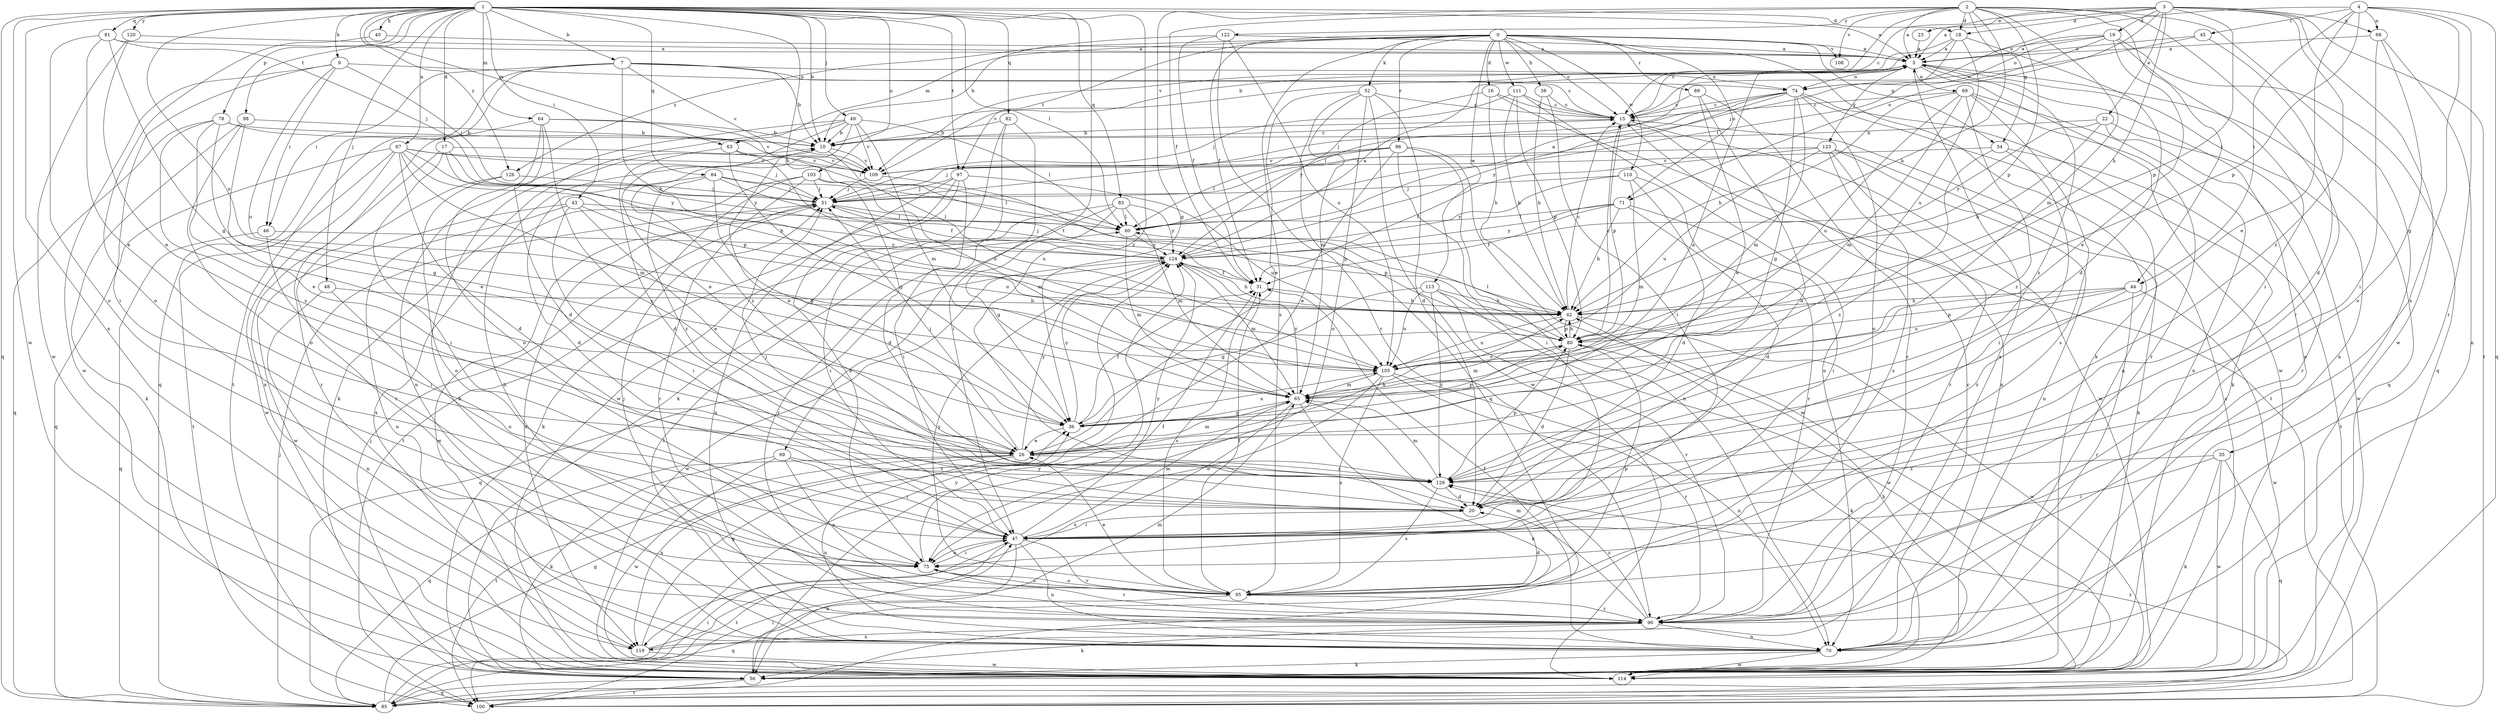 strict digraph  {
0;
1;
2;
3;
4;
5;
7;
9;
10;
15;
16;
17;
18;
19;
20;
22;
23;
26;
31;
34;
35;
36;
38;
40;
42;
43;
44;
45;
46;
47;
48;
49;
51;
52;
56;
60;
63;
64;
65;
67;
68;
69;
70;
71;
74;
75;
78;
80;
81;
82;
83;
84;
85;
86;
89;
90;
95;
97;
98;
99;
100;
103;
105;
108;
109;
110;
111;
113;
114;
119;
120;
122;
123;
124;
126;
129;
0 -> 5  [label=a];
0 -> 15  [label=c];
0 -> 16  [label=d];
0 -> 31  [label=f];
0 -> 34  [label=g];
0 -> 38  [label=h];
0 -> 52  [label=k];
0 -> 56  [label=k];
0 -> 63  [label=m];
0 -> 71  [label=o];
0 -> 86  [label=r];
0 -> 89  [label=r];
0 -> 95  [label=s];
0 -> 97  [label=t];
0 -> 108  [label=v];
0 -> 110  [label=w];
0 -> 111  [label=w];
0 -> 113  [label=w];
0 -> 126  [label=z];
1 -> 5  [label=a];
1 -> 7  [label=b];
1 -> 9  [label=b];
1 -> 10  [label=b];
1 -> 17  [label=d];
1 -> 18  [label=d];
1 -> 40  [label=h];
1 -> 42  [label=h];
1 -> 43  [label=i];
1 -> 48  [label=j];
1 -> 49  [label=j];
1 -> 60  [label=l];
1 -> 63  [label=m];
1 -> 64  [label=m];
1 -> 67  [label=n];
1 -> 78  [label=p];
1 -> 81  [label=q];
1 -> 82  [label=q];
1 -> 83  [label=q];
1 -> 84  [label=q];
1 -> 85  [label=q];
1 -> 97  [label=t];
1 -> 98  [label=t];
1 -> 99  [label=t];
1 -> 103  [label=u];
1 -> 105  [label=u];
1 -> 114  [label=w];
1 -> 119  [label=x];
1 -> 120  [label=y];
1 -> 126  [label=z];
1 -> 129  [label=z];
2 -> 5  [label=a];
2 -> 18  [label=d];
2 -> 31  [label=f];
2 -> 34  [label=g];
2 -> 35  [label=g];
2 -> 36  [label=g];
2 -> 42  [label=h];
2 -> 44  [label=i];
2 -> 65  [label=m];
2 -> 80  [label=p];
2 -> 90  [label=r];
2 -> 108  [label=v];
2 -> 109  [label=v];
2 -> 122  [label=y];
3 -> 5  [label=a];
3 -> 15  [label=c];
3 -> 18  [label=d];
3 -> 19  [label=d];
3 -> 22  [label=e];
3 -> 23  [label=e];
3 -> 42  [label=h];
3 -> 68  [label=n];
3 -> 71  [label=o];
3 -> 80  [label=p];
3 -> 100  [label=t];
3 -> 114  [label=w];
3 -> 129  [label=z];
4 -> 26  [label=e];
4 -> 44  [label=i];
4 -> 45  [label=i];
4 -> 68  [label=n];
4 -> 74  [label=o];
4 -> 80  [label=p];
4 -> 85  [label=q];
4 -> 90  [label=r];
4 -> 95  [label=s];
5 -> 69  [label=n];
5 -> 70  [label=n];
5 -> 74  [label=o];
5 -> 85  [label=q];
5 -> 109  [label=v];
5 -> 114  [label=w];
5 -> 123  [label=y];
5 -> 129  [label=z];
7 -> 10  [label=b];
7 -> 15  [label=c];
7 -> 42  [label=h];
7 -> 46  [label=i];
7 -> 74  [label=o];
7 -> 85  [label=q];
7 -> 100  [label=t];
7 -> 109  [label=v];
9 -> 46  [label=i];
9 -> 47  [label=i];
9 -> 51  [label=j];
9 -> 74  [label=o];
9 -> 105  [label=u];
9 -> 114  [label=w];
10 -> 15  [label=c];
10 -> 26  [label=e];
10 -> 105  [label=u];
10 -> 109  [label=v];
15 -> 10  [label=b];
15 -> 70  [label=n];
15 -> 80  [label=p];
15 -> 114  [label=w];
16 -> 15  [label=c];
16 -> 42  [label=h];
16 -> 100  [label=t];
16 -> 124  [label=y];
17 -> 42  [label=h];
17 -> 47  [label=i];
17 -> 90  [label=r];
17 -> 109  [label=v];
17 -> 124  [label=y];
18 -> 5  [label=a];
18 -> 10  [label=b];
18 -> 20  [label=d];
18 -> 60  [label=l];
18 -> 105  [label=u];
19 -> 5  [label=a];
19 -> 15  [label=c];
19 -> 26  [label=e];
19 -> 47  [label=i];
19 -> 51  [label=j];
19 -> 74  [label=o];
19 -> 85  [label=q];
20 -> 47  [label=i];
20 -> 51  [label=j];
22 -> 10  [label=b];
22 -> 42  [label=h];
22 -> 90  [label=r];
22 -> 114  [label=w];
22 -> 124  [label=y];
23 -> 5  [label=a];
26 -> 42  [label=h];
26 -> 51  [label=j];
26 -> 65  [label=m];
26 -> 70  [label=n];
26 -> 85  [label=q];
26 -> 100  [label=t];
26 -> 119  [label=x];
26 -> 124  [label=y];
26 -> 129  [label=z];
31 -> 42  [label=h];
31 -> 95  [label=s];
34 -> 47  [label=i];
34 -> 100  [label=t];
34 -> 109  [label=v];
34 -> 129  [label=z];
35 -> 47  [label=i];
35 -> 56  [label=k];
35 -> 85  [label=q];
35 -> 114  [label=w];
35 -> 129  [label=z];
36 -> 5  [label=a];
36 -> 26  [label=e];
36 -> 31  [label=f];
36 -> 80  [label=p];
36 -> 105  [label=u];
36 -> 124  [label=y];
38 -> 15  [label=c];
38 -> 42  [label=h];
38 -> 47  [label=i];
40 -> 5  [label=a];
40 -> 75  [label=o];
42 -> 15  [label=c];
42 -> 80  [label=p];
42 -> 105  [label=u];
42 -> 114  [label=w];
43 -> 26  [label=e];
43 -> 47  [label=i];
43 -> 60  [label=l];
43 -> 70  [label=n];
43 -> 105  [label=u];
43 -> 114  [label=w];
44 -> 42  [label=h];
44 -> 80  [label=p];
44 -> 90  [label=r];
44 -> 105  [label=u];
44 -> 114  [label=w];
44 -> 129  [label=z];
45 -> 5  [label=a];
45 -> 15  [label=c];
45 -> 20  [label=d];
46 -> 47  [label=i];
46 -> 85  [label=q];
46 -> 124  [label=y];
47 -> 56  [label=k];
47 -> 65  [label=m];
47 -> 70  [label=n];
47 -> 75  [label=o];
47 -> 90  [label=r];
47 -> 100  [label=t];
47 -> 124  [label=y];
48 -> 42  [label=h];
48 -> 70  [label=n];
48 -> 75  [label=o];
49 -> 10  [label=b];
49 -> 26  [label=e];
49 -> 56  [label=k];
49 -> 60  [label=l];
49 -> 65  [label=m];
49 -> 70  [label=n];
49 -> 109  [label=v];
49 -> 129  [label=z];
51 -> 60  [label=l];
51 -> 80  [label=p];
51 -> 114  [label=w];
51 -> 119  [label=x];
52 -> 15  [label=c];
52 -> 20  [label=d];
52 -> 26  [label=e];
52 -> 65  [label=m];
52 -> 75  [label=o];
52 -> 85  [label=q];
52 -> 114  [label=w];
56 -> 42  [label=h];
56 -> 51  [label=j];
56 -> 85  [label=q];
56 -> 100  [label=t];
56 -> 124  [label=y];
60 -> 5  [label=a];
60 -> 65  [label=m];
60 -> 124  [label=y];
63 -> 20  [label=d];
63 -> 36  [label=g];
63 -> 105  [label=u];
63 -> 109  [label=v];
64 -> 10  [label=b];
64 -> 20  [label=d];
64 -> 60  [label=l];
64 -> 75  [label=o];
64 -> 119  [label=x];
64 -> 129  [label=z];
65 -> 36  [label=g];
65 -> 56  [label=k];
65 -> 119  [label=x];
65 -> 124  [label=y];
67 -> 20  [label=d];
67 -> 51  [label=j];
67 -> 65  [label=m];
67 -> 80  [label=p];
67 -> 85  [label=q];
67 -> 100  [label=t];
67 -> 109  [label=v];
67 -> 114  [label=w];
67 -> 124  [label=y];
68 -> 5  [label=a];
68 -> 47  [label=i];
68 -> 70  [label=n];
68 -> 75  [label=o];
69 -> 15  [label=c];
69 -> 42  [label=h];
69 -> 65  [label=m];
69 -> 70  [label=n];
69 -> 90  [label=r];
69 -> 95  [label=s];
69 -> 105  [label=u];
69 -> 129  [label=z];
70 -> 5  [label=a];
70 -> 10  [label=b];
70 -> 15  [label=c];
70 -> 31  [label=f];
70 -> 56  [label=k];
70 -> 60  [label=l];
70 -> 114  [label=w];
71 -> 20  [label=d];
71 -> 31  [label=f];
71 -> 42  [label=h];
71 -> 47  [label=i];
71 -> 60  [label=l];
71 -> 124  [label=y];
74 -> 15  [label=c];
74 -> 36  [label=g];
74 -> 51  [label=j];
74 -> 56  [label=k];
74 -> 60  [label=l];
74 -> 65  [label=m];
74 -> 70  [label=n];
74 -> 75  [label=o];
74 -> 124  [label=y];
75 -> 31  [label=f];
75 -> 47  [label=i];
75 -> 90  [label=r];
75 -> 95  [label=s];
78 -> 10  [label=b];
78 -> 26  [label=e];
78 -> 36  [label=g];
78 -> 85  [label=q];
78 -> 109  [label=v];
78 -> 129  [label=z];
80 -> 15  [label=c];
80 -> 20  [label=d];
80 -> 42  [label=h];
80 -> 56  [label=k];
80 -> 60  [label=l];
80 -> 65  [label=m];
80 -> 105  [label=u];
81 -> 5  [label=a];
81 -> 26  [label=e];
81 -> 36  [label=g];
81 -> 51  [label=j];
81 -> 75  [label=o];
82 -> 10  [label=b];
82 -> 47  [label=i];
82 -> 56  [label=k];
82 -> 114  [label=w];
83 -> 36  [label=g];
83 -> 47  [label=i];
83 -> 60  [label=l];
83 -> 65  [label=m];
83 -> 90  [label=r];
83 -> 124  [label=y];
84 -> 20  [label=d];
84 -> 31  [label=f];
84 -> 36  [label=g];
84 -> 51  [label=j];
84 -> 60  [label=l];
84 -> 129  [label=z];
85 -> 36  [label=g];
85 -> 47  [label=i];
85 -> 51  [label=j];
85 -> 124  [label=y];
86 -> 26  [label=e];
86 -> 47  [label=i];
86 -> 51  [label=j];
86 -> 60  [label=l];
86 -> 70  [label=n];
86 -> 109  [label=v];
86 -> 114  [label=w];
89 -> 15  [label=c];
89 -> 20  [label=d];
89 -> 26  [label=e];
89 -> 90  [label=r];
90 -> 10  [label=b];
90 -> 56  [label=k];
90 -> 65  [label=m];
90 -> 70  [label=n];
90 -> 119  [label=x];
90 -> 129  [label=z];
95 -> 20  [label=d];
95 -> 26  [label=e];
95 -> 31  [label=f];
95 -> 51  [label=j];
95 -> 75  [label=o];
95 -> 80  [label=p];
95 -> 85  [label=q];
95 -> 90  [label=r];
95 -> 124  [label=y];
97 -> 47  [label=i];
97 -> 51  [label=j];
97 -> 56  [label=k];
97 -> 70  [label=n];
97 -> 75  [label=o];
97 -> 105  [label=u];
98 -> 10  [label=b];
98 -> 26  [label=e];
98 -> 56  [label=k];
98 -> 75  [label=o];
99 -> 47  [label=i];
99 -> 56  [label=k];
99 -> 95  [label=s];
99 -> 114  [label=w];
99 -> 129  [label=z];
100 -> 47  [label=i];
100 -> 129  [label=z];
103 -> 20  [label=d];
103 -> 51  [label=j];
103 -> 65  [label=m];
103 -> 90  [label=r];
103 -> 100  [label=t];
103 -> 119  [label=x];
105 -> 65  [label=m];
105 -> 70  [label=n];
105 -> 75  [label=o];
105 -> 90  [label=r];
105 -> 95  [label=s];
109 -> 51  [label=j];
109 -> 80  [label=p];
110 -> 20  [label=d];
110 -> 51  [label=j];
110 -> 65  [label=m];
110 -> 90  [label=r];
110 -> 124  [label=y];
111 -> 15  [label=c];
111 -> 42  [label=h];
111 -> 51  [label=j];
111 -> 70  [label=n];
111 -> 80  [label=p];
113 -> 36  [label=g];
113 -> 42  [label=h];
113 -> 90  [label=r];
113 -> 105  [label=u];
113 -> 114  [label=w];
113 -> 129  [label=z];
114 -> 15  [label=c];
119 -> 5  [label=a];
119 -> 36  [label=g];
119 -> 65  [label=m];
119 -> 114  [label=w];
120 -> 5  [label=a];
120 -> 26  [label=e];
120 -> 114  [label=w];
122 -> 5  [label=a];
122 -> 10  [label=b];
122 -> 31  [label=f];
122 -> 90  [label=r];
122 -> 105  [label=u];
123 -> 31  [label=f];
123 -> 56  [label=k];
123 -> 70  [label=n];
123 -> 90  [label=r];
123 -> 95  [label=s];
123 -> 105  [label=u];
123 -> 109  [label=v];
124 -> 5  [label=a];
124 -> 31  [label=f];
124 -> 42  [label=h];
124 -> 51  [label=j];
124 -> 65  [label=m];
124 -> 85  [label=q];
124 -> 114  [label=w];
126 -> 51  [label=j];
126 -> 75  [label=o];
126 -> 90  [label=r];
129 -> 20  [label=d];
129 -> 65  [label=m];
129 -> 80  [label=p];
129 -> 95  [label=s];
}
